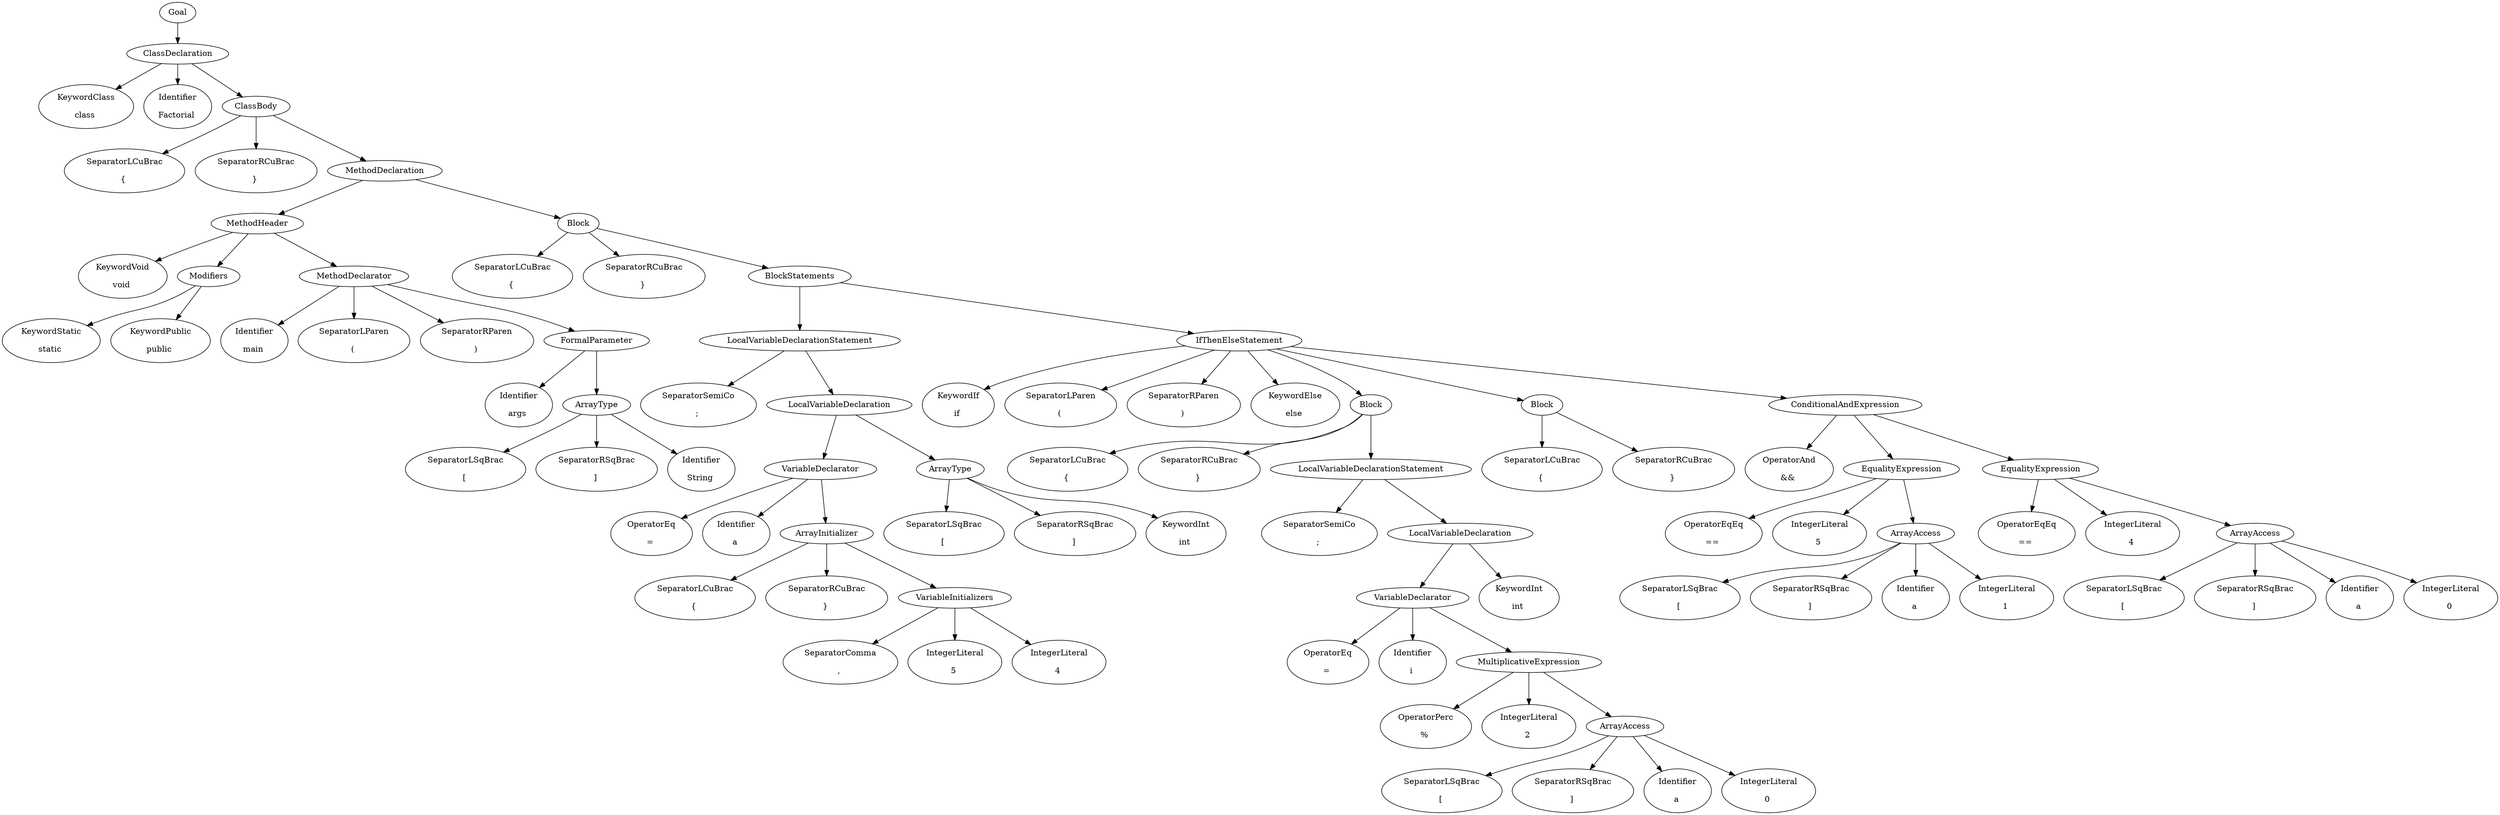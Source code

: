digraph G{ 
0->3;
3->4;
3->5;
3->6;
6->7;
6->9;
6->12;
12->13;
13->16;
13->15;
13->17;
17->21;
17->22;
17->24;
12->18;
18->25;
18->27;
15->29;
18->26;
15->33;
17->30;
30->39;
26->40;
40->44;
26->41;
41->45;
41->46;
41->48;
41->50;
30->42;
42->53;
42->54;
40->43;
42->66;
43->62;
62->69;
41->64;
64->72;
64->74;
41->65;
65->75;
65->76;
43->67;
67->78;
67->79;
62->80;
62->81;
81->85;
81->87;
41->82;
82->89;
81->86;
86->94;
64->91;
91->99;
67->100;
91->98;
82->110;
110->117;
98->112;
112->121;
82->115;
115->126;
112->131;
98->139;
110->195;
115->200;
110->194;
194->202;
194->204;
115->199;
199->209;
199->211;
194->219;
199->224;
112->221;
221->228;
86->243;
86->248;
221->260;
221->259;
259->264;
259->266;
259->273;
194->294;
199->296;
259->306;
0 [label="Goal"];
3 [label="ClassDeclaration"];
4 [label="KeywordClass\n\nclass "];
5 [label="Identifier\n\nFactorial "];
6 [label="ClassBody"];
7 [label="SeparatorLCuBrac\n\n{ "];
9 [label="SeparatorRCuBrac\n\n} "];
12 [label="MethodDeclaration"];
13 [label="MethodHeader"];
15 [label="Modifiers"];
16 [label="KeywordVoid\n\nvoid "];
17 [label="MethodDeclarator"];
18 [label="Block"];
21 [label="Identifier\n\nmain "];
22 [label="SeparatorLParen\n\n( "];
24 [label="SeparatorRParen\n\n) "];
25 [label="SeparatorLCuBrac\n\n{ "];
26 [label="BlockStatements"];
27 [label="SeparatorRCuBrac\n\n} "];
29 [label="KeywordStatic\n\nstatic "];
30 [label="FormalParameter"];
33 [label="KeywordPublic\n\npublic "];
39 [label="Identifier\n\nargs "];
40 [label="LocalVariableDeclarationStatement"];
41 [label="IfThenElseStatement"];
42 [label="ArrayType"];
43 [label="LocalVariableDeclaration"];
44 [label="SeparatorSemiCo\n\n; "];
45 [label="KeywordIf\n\nif "];
46 [label="SeparatorLParen\n\n( "];
48 [label="SeparatorRParen\n\n) "];
50 [label="KeywordElse\n\nelse "];
53 [label="SeparatorLSqBrac\n\n[ "];
54 [label="SeparatorRSqBrac\n\n] "];
62 [label="VariableDeclarator"];
64 [label="Block"];
65 [label="Block"];
66 [label="Identifier\n\nString "];
67 [label="ArrayType"];
69 [label="OperatorEq\n\n= "];
72 [label="SeparatorLCuBrac\n\n{ "];
74 [label="SeparatorRCuBrac\n\n} "];
75 [label="SeparatorLCuBrac\n\n{ "];
76 [label="SeparatorRCuBrac\n\n} "];
78 [label="SeparatorLSqBrac\n\n[ "];
79 [label="SeparatorRSqBrac\n\n] "];
80 [label="Identifier\n\na "];
81 [label="ArrayInitializer"];
82 [label="ConditionalAndExpression"];
85 [label="SeparatorLCuBrac\n\n{ "];
86 [label="VariableInitializers"];
87 [label="SeparatorRCuBrac\n\n} "];
89 [label="OperatorAnd\n\n&& "];
91 [label="LocalVariableDeclarationStatement"];
94 [label="SeparatorComma\n\n, "];
98 [label="LocalVariableDeclaration"];
99 [label="SeparatorSemiCo\n\n; "];
100 [label="KeywordInt\n\nint "];
110 [label="EqualityExpression"];
112 [label="VariableDeclarator"];
115 [label="EqualityExpression"];
117 [label="OperatorEqEq\n\n== "];
121 [label="OperatorEq\n\n= "];
126 [label="OperatorEqEq\n\n== "];
131 [label="Identifier\n\ni "];
139 [label="KeywordInt\n\nint "];
194 [label="ArrayAccess"];
195 [label="IntegerLiteral\n\n5 "];
199 [label="ArrayAccess"];
200 [label="IntegerLiteral\n\n4 "];
202 [label="SeparatorLSqBrac\n\n[ "];
204 [label="SeparatorRSqBrac\n\n] "];
209 [label="SeparatorLSqBrac\n\n[ "];
211 [label="SeparatorRSqBrac\n\n] "];
219 [label="Identifier\n\na "];
221 [label="MultiplicativeExpression"];
224 [label="Identifier\n\na "];
228 [label="OperatorPerc\n\n% "];
243 [label="IntegerLiteral\n\n5 "];
248 [label="IntegerLiteral\n\n4 "];
259 [label="ArrayAccess"];
260 [label="IntegerLiteral\n\n2 "];
264 [label="SeparatorLSqBrac\n\n[ "];
266 [label="SeparatorRSqBrac\n\n] "];
273 [label="Identifier\n\na "];
294 [label="IntegerLiteral\n\n1 "];
296 [label="IntegerLiteral\n\n0 "];
306 [label="IntegerLiteral\n\n0 "];
}
